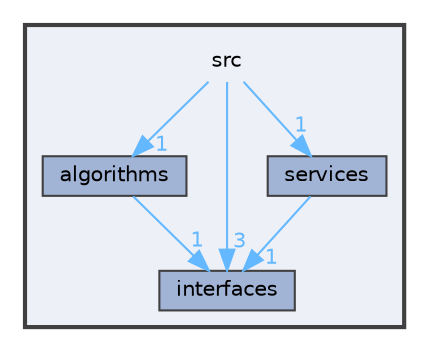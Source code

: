 digraph "src"
{
 // LATEX_PDF_SIZE
  bgcolor="transparent";
  edge [fontname=Helvetica,fontsize=10,labelfontname=Helvetica,labelfontsize=10];
  node [fontname=Helvetica,fontsize=10,shape=box,height=0.2,width=0.4];
  compound=true
  subgraph clusterdir_68267d1309a1af8e8297ef4c3efbcdba {
    graph [ bgcolor="#edf0f7", pencolor="grey25", label="", fontname=Helvetica,fontsize=10 style="filled,bold", URL="dir_68267d1309a1af8e8297ef4c3efbcdba.html",tooltip=""]
    dir_68267d1309a1af8e8297ef4c3efbcdba [shape=plaintext, label="src"];
  dir_e6df591b0639d4c4807ef64d058833e2 [label="algorithms", fillcolor="#a2b4d6", color="grey25", style="filled", URL="dir_e6df591b0639d4c4807ef64d058833e2.html",tooltip=""];
  dir_ee3f1a7951c308657a65f8199076c1d6 [label="interfaces", fillcolor="#a2b4d6", color="grey25", style="filled", URL="dir_ee3f1a7951c308657a65f8199076c1d6.html",tooltip=""];
  dir_1826a32a9d780ddbaf96ec88be56c4cd [label="services", fillcolor="#a2b4d6", color="grey25", style="filled", URL="dir_1826a32a9d780ddbaf96ec88be56c4cd.html",tooltip=""];
  }
  dir_68267d1309a1af8e8297ef4c3efbcdba->dir_1826a32a9d780ddbaf96ec88be56c4cd [headlabel="1", labeldistance=1.5 headhref="dir_000003_000002.html" href="dir_000003_000002.html" color="steelblue1" fontcolor="steelblue1"];
  dir_68267d1309a1af8e8297ef4c3efbcdba->dir_e6df591b0639d4c4807ef64d058833e2 [headlabel="1", labeldistance=1.5 headhref="dir_000003_000000.html" href="dir_000003_000000.html" color="steelblue1" fontcolor="steelblue1"];
  dir_68267d1309a1af8e8297ef4c3efbcdba->dir_ee3f1a7951c308657a65f8199076c1d6 [headlabel="3", labeldistance=1.5 headhref="dir_000003_000001.html" href="dir_000003_000001.html" color="steelblue1" fontcolor="steelblue1"];
  dir_e6df591b0639d4c4807ef64d058833e2->dir_ee3f1a7951c308657a65f8199076c1d6 [headlabel="1", labeldistance=1.5 headhref="dir_000000_000001.html" href="dir_000000_000001.html" color="steelblue1" fontcolor="steelblue1"];
  dir_1826a32a9d780ddbaf96ec88be56c4cd->dir_ee3f1a7951c308657a65f8199076c1d6 [headlabel="1", labeldistance=1.5 headhref="dir_000002_000001.html" href="dir_000002_000001.html" color="steelblue1" fontcolor="steelblue1"];
}
